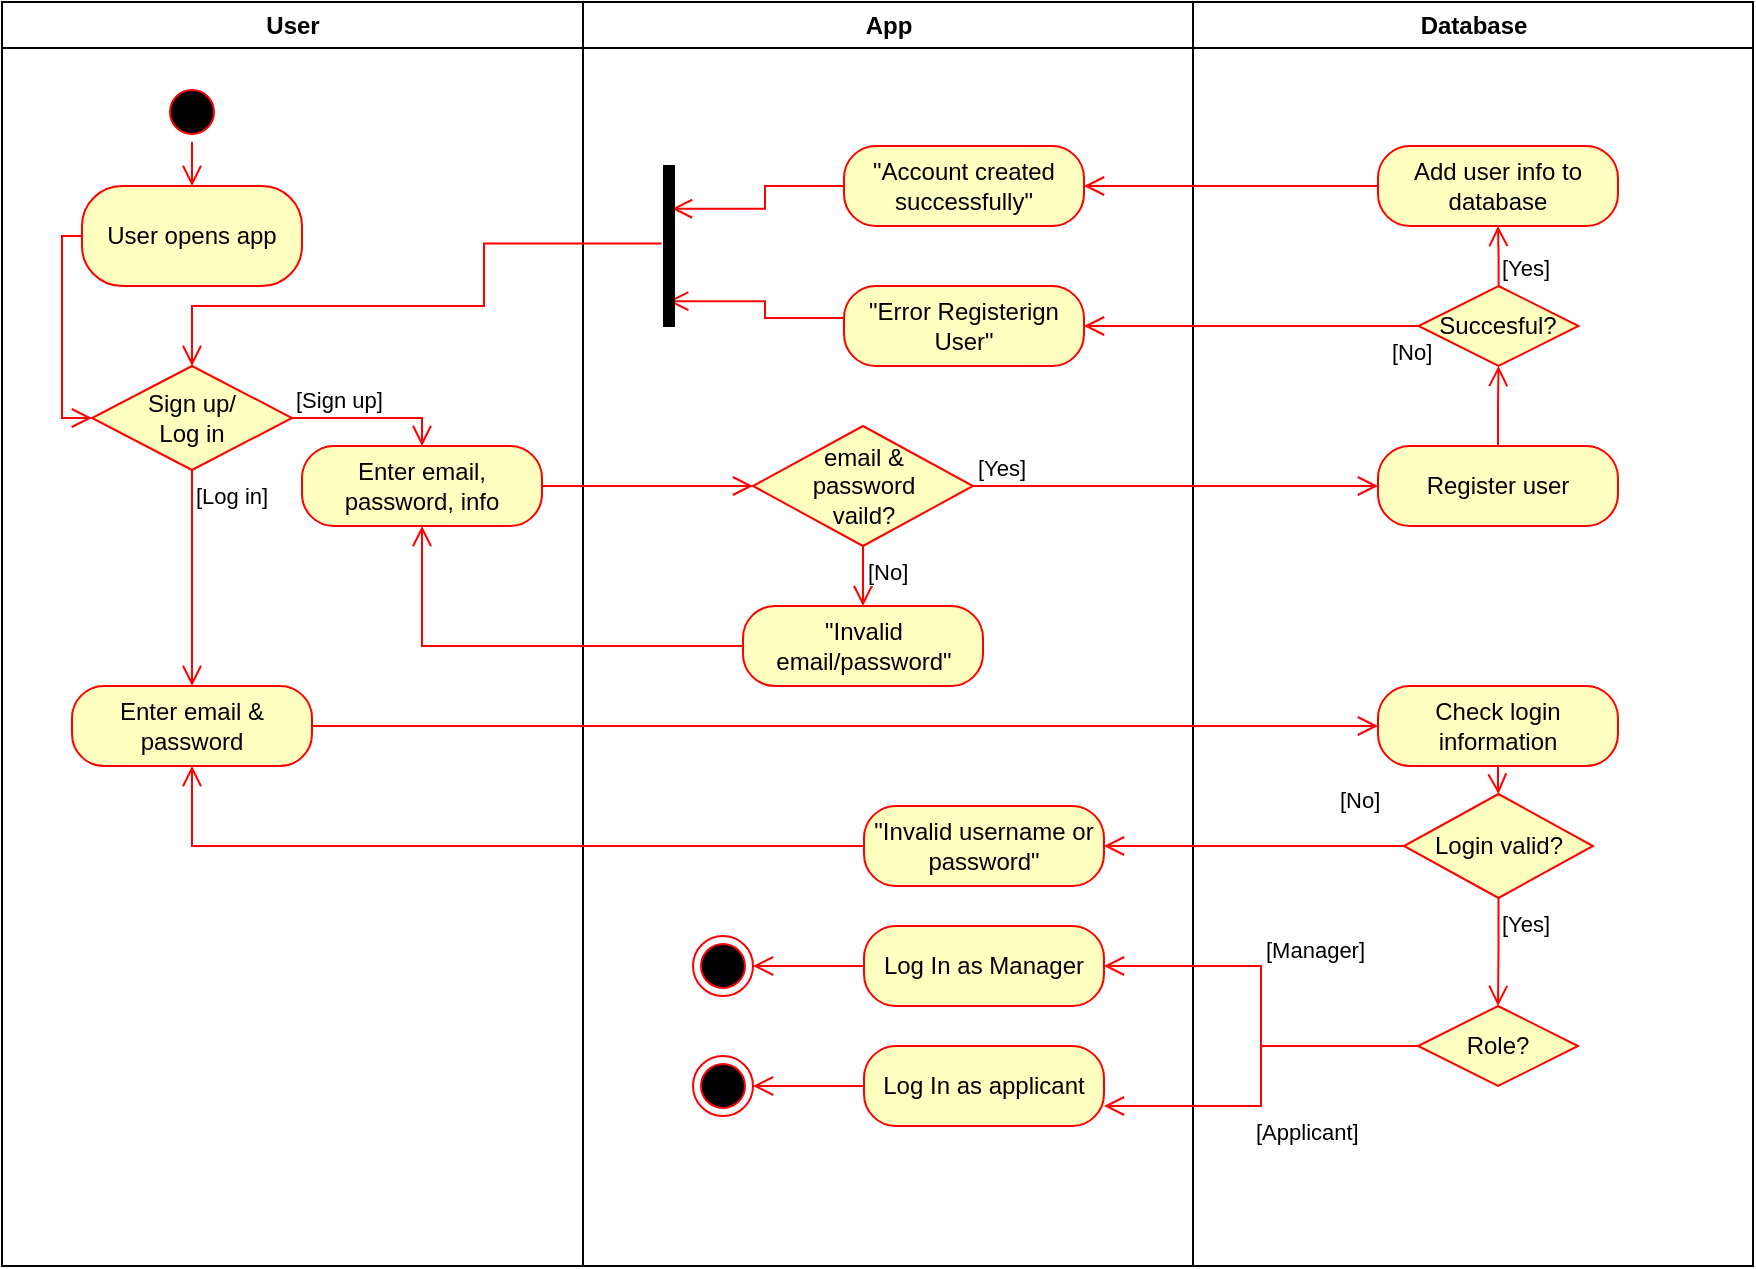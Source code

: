 <mxfile version="24.2.5" type="device">
  <diagram name="Page-1" id="e7e014a7-5840-1c2e-5031-d8a46d1fe8dd">
    <mxGraphModel dx="1290" dy="621" grid="1" gridSize="10" guides="1" tooltips="1" connect="1" arrows="1" fold="1" page="1" pageScale="1" pageWidth="1169" pageHeight="826" background="none" math="0" shadow="0">
      <root>
        <mxCell id="0" />
        <mxCell id="1" parent="0" />
        <mxCell id="2" value="User" style="swimlane;whiteSpace=wrap" parent="1" vertex="1">
          <mxGeometry x="129" y="128" width="290.5" height="632" as="geometry" />
        </mxCell>
        <mxCell id="5" value="" style="ellipse;shape=startState;fillColor=#000000;strokeColor=#ff0000;" parent="2" vertex="1">
          <mxGeometry x="80" y="40" width="30" height="30" as="geometry" />
        </mxCell>
        <mxCell id="6" value="" style="edgeStyle=elbowEdgeStyle;elbow=horizontal;verticalAlign=bottom;endArrow=open;endSize=8;strokeColor=#FF0000;endFill=1;rounded=0;exitX=0.5;exitY=1;exitDx=0;exitDy=0;" parent="2" source="5" target="7" edge="1">
          <mxGeometry x="100" y="40" as="geometry">
            <mxPoint x="115" y="110" as="targetPoint" />
            <mxPoint x="91" y="62" as="sourcePoint" />
          </mxGeometry>
        </mxCell>
        <mxCell id="7" value="User opens app" style="rounded=1;whiteSpace=wrap;html=1;arcSize=40;fontColor=#000000;fillColor=#ffffc0;strokeColor=#ff0000;" parent="2" vertex="1">
          <mxGeometry x="40" y="92" width="110" height="50" as="geometry" />
        </mxCell>
        <mxCell id="IJ_AfifvzG2OEcTAvEiw-44" value="Sign up/&lt;div&gt;Log in&lt;/div&gt;" style="rhombus;whiteSpace=wrap;html=1;fontColor=#000000;fillColor=#ffffc0;strokeColor=#ff0000;" vertex="1" parent="2">
          <mxGeometry x="45" y="182" width="100" height="52" as="geometry" />
        </mxCell>
        <mxCell id="IJ_AfifvzG2OEcTAvEiw-45" value="[Sign up]" style="edgeStyle=orthogonalEdgeStyle;html=1;align=left;verticalAlign=bottom;endArrow=open;endSize=8;strokeColor=#ff0000;rounded=0;entryX=0.5;entryY=0;entryDx=0;entryDy=0;" edge="1" source="IJ_AfifvzG2OEcTAvEiw-44" parent="2" target="IJ_AfifvzG2OEcTAvEiw-57">
          <mxGeometry x="-1" relative="1" as="geometry">
            <mxPoint x="196" y="192" as="targetPoint" />
          </mxGeometry>
        </mxCell>
        <mxCell id="IJ_AfifvzG2OEcTAvEiw-46" value="[Log in]" style="edgeStyle=orthogonalEdgeStyle;html=1;align=left;verticalAlign=top;endArrow=open;endSize=8;strokeColor=#ff0000;rounded=0;entryX=0.5;entryY=0;entryDx=0;entryDy=0;" edge="1" source="IJ_AfifvzG2OEcTAvEiw-44" parent="2" target="IJ_AfifvzG2OEcTAvEiw-49">
          <mxGeometry x="-1" relative="1" as="geometry">
            <mxPoint x="95.5" y="285" as="targetPoint" />
          </mxGeometry>
        </mxCell>
        <mxCell id="IJ_AfifvzG2OEcTAvEiw-48" value="" style="edgeStyle=orthogonalEdgeStyle;html=1;verticalAlign=bottom;endArrow=open;endSize=8;strokeColor=#ff0000;rounded=0;entryX=0;entryY=0.5;entryDx=0;entryDy=0;exitX=0;exitY=0.5;exitDx=0;exitDy=0;" edge="1" source="7" parent="2" target="IJ_AfifvzG2OEcTAvEiw-44">
          <mxGeometry relative="1" as="geometry">
            <mxPoint x="94.5" y="202" as="targetPoint" />
            <mxPoint x="94.5" y="142" as="sourcePoint" />
            <Array as="points">
              <mxPoint x="30" y="117" />
              <mxPoint x="30" y="208" />
            </Array>
          </mxGeometry>
        </mxCell>
        <mxCell id="IJ_AfifvzG2OEcTAvEiw-49" value="Enter email &amp;amp; password" style="rounded=1;whiteSpace=wrap;html=1;arcSize=40;fontColor=#000000;fillColor=#ffffc0;strokeColor=#ff0000;" vertex="1" parent="2">
          <mxGeometry x="35" y="342" width="120" height="40" as="geometry" />
        </mxCell>
        <mxCell id="IJ_AfifvzG2OEcTAvEiw-57" value="Enter email, password, info" style="rounded=1;whiteSpace=wrap;html=1;arcSize=40;fontColor=#000000;fillColor=#ffffc0;strokeColor=#ff0000;" vertex="1" parent="2">
          <mxGeometry x="150" y="222" width="120" height="40" as="geometry" />
        </mxCell>
        <mxCell id="3" value="App" style="swimlane;whiteSpace=wrap" parent="1" vertex="1">
          <mxGeometry x="419.5" y="128" width="305" height="632" as="geometry" />
        </mxCell>
        <mxCell id="IJ_AfifvzG2OEcTAvEiw-59" value="&quot;Invalid username or password&quot;" style="rounded=1;whiteSpace=wrap;html=1;arcSize=40;fontColor=#000000;fillColor=#ffffc0;strokeColor=#ff0000;" vertex="1" parent="3">
          <mxGeometry x="140.5" y="402" width="120" height="40" as="geometry" />
        </mxCell>
        <mxCell id="IJ_AfifvzG2OEcTAvEiw-66" value="Log In as Manager" style="rounded=1;whiteSpace=wrap;html=1;arcSize=40;fontColor=#000000;fillColor=#ffffc0;strokeColor=#ff0000;" vertex="1" parent="3">
          <mxGeometry x="140.5" y="462" width="120" height="40" as="geometry" />
        </mxCell>
        <mxCell id="IJ_AfifvzG2OEcTAvEiw-67" value="" style="edgeStyle=orthogonalEdgeStyle;html=1;verticalAlign=bottom;endArrow=open;endSize=8;strokeColor=#ff0000;rounded=0;entryX=1;entryY=0.5;entryDx=0;entryDy=0;" edge="1" source="IJ_AfifvzG2OEcTAvEiw-66" parent="3" target="IJ_AfifvzG2OEcTAvEiw-72">
          <mxGeometry relative="1" as="geometry">
            <mxPoint x="65" y="462" as="targetPoint" />
          </mxGeometry>
        </mxCell>
        <mxCell id="IJ_AfifvzG2OEcTAvEiw-69" value="Log In as applicant" style="rounded=1;whiteSpace=wrap;html=1;arcSize=40;fontColor=#000000;fillColor=#ffffc0;strokeColor=#ff0000;" vertex="1" parent="3">
          <mxGeometry x="140.5" y="522" width="120" height="40" as="geometry" />
        </mxCell>
        <mxCell id="IJ_AfifvzG2OEcTAvEiw-72" value="" style="ellipse;html=1;shape=endState;fillColor=#000000;strokeColor=#ff0000;" vertex="1" parent="3">
          <mxGeometry x="55" y="467" width="30" height="30" as="geometry" />
        </mxCell>
        <mxCell id="IJ_AfifvzG2OEcTAvEiw-74" value="" style="ellipse;html=1;shape=endState;fillColor=#000000;strokeColor=#ff0000;" vertex="1" parent="3">
          <mxGeometry x="55" y="527" width="30" height="30" as="geometry" />
        </mxCell>
        <mxCell id="IJ_AfifvzG2OEcTAvEiw-70" value="" style="edgeStyle=orthogonalEdgeStyle;html=1;verticalAlign=bottom;endArrow=open;endSize=8;strokeColor=#ff0000;rounded=0;entryX=1;entryY=0.5;entryDx=0;entryDy=0;" edge="1" source="IJ_AfifvzG2OEcTAvEiw-69" parent="3" target="IJ_AfifvzG2OEcTAvEiw-74">
          <mxGeometry relative="1" as="geometry">
            <mxPoint x="65" y="532" as="targetPoint" />
          </mxGeometry>
        </mxCell>
        <mxCell id="IJ_AfifvzG2OEcTAvEiw-76" value="email &amp;amp;&lt;div&gt;password&lt;/div&gt;&lt;div&gt;vaild?&lt;/div&gt;" style="rhombus;whiteSpace=wrap;html=1;fontColor=#000000;fillColor=#ffffc0;strokeColor=#ff0000;" vertex="1" parent="3">
          <mxGeometry x="85" y="212" width="110" height="60" as="geometry" />
        </mxCell>
        <mxCell id="IJ_AfifvzG2OEcTAvEiw-78" value="[No]" style="edgeStyle=orthogonalEdgeStyle;html=1;align=left;verticalAlign=top;endArrow=open;endSize=8;strokeColor=#ff0000;rounded=0;entryX=0.5;entryY=0;entryDx=0;entryDy=0;" edge="1" source="IJ_AfifvzG2OEcTAvEiw-76" parent="3" target="IJ_AfifvzG2OEcTAvEiw-81">
          <mxGeometry x="-1" relative="1" as="geometry">
            <mxPoint x="95" y="292" as="targetPoint" />
          </mxGeometry>
        </mxCell>
        <mxCell id="IJ_AfifvzG2OEcTAvEiw-81" value="&quot;Invalid email/password&quot;" style="rounded=1;whiteSpace=wrap;html=1;arcSize=40;fontColor=#000000;fillColor=#ffffc0;strokeColor=#ff0000;" vertex="1" parent="3">
          <mxGeometry x="80" y="302" width="120" height="40" as="geometry" />
        </mxCell>
        <mxCell id="IJ_AfifvzG2OEcTAvEiw-88" value="&quot;Error Registerign User&quot;" style="rounded=1;whiteSpace=wrap;html=1;arcSize=40;fontColor=#000000;fillColor=#ffffc0;strokeColor=#ff0000;" vertex="1" parent="3">
          <mxGeometry x="130.5" y="142" width="120" height="40" as="geometry" />
        </mxCell>
        <mxCell id="IJ_AfifvzG2OEcTAvEiw-89" value="" style="edgeStyle=orthogonalEdgeStyle;html=1;verticalAlign=bottom;endArrow=open;endSize=8;strokeColor=#ff0000;rounded=0;entryX=0.42;entryY=0.845;entryDx=0;entryDy=0;entryPerimeter=0;" edge="1" source="IJ_AfifvzG2OEcTAvEiw-88" parent="3" target="IJ_AfifvzG2OEcTAvEiw-103">
          <mxGeometry relative="1" as="geometry">
            <mxPoint x="100.5" y="172" as="targetPoint" />
            <Array as="points">
              <mxPoint x="91" y="158" />
              <mxPoint x="91" y="150" />
            </Array>
          </mxGeometry>
        </mxCell>
        <mxCell id="IJ_AfifvzG2OEcTAvEiw-95" value="&quot;Account created successfully&quot;" style="rounded=1;whiteSpace=wrap;html=1;arcSize=40;fontColor=#000000;fillColor=#ffffc0;strokeColor=#ff0000;" vertex="1" parent="3">
          <mxGeometry x="130.5" y="72" width="120" height="40" as="geometry" />
        </mxCell>
        <mxCell id="IJ_AfifvzG2OEcTAvEiw-96" value="" style="edgeStyle=orthogonalEdgeStyle;html=1;verticalAlign=bottom;endArrow=open;endSize=8;strokeColor=#ff0000;rounded=0;entryX=0.8;entryY=0.267;entryDx=0;entryDy=0;entryPerimeter=0;" edge="1" source="IJ_AfifvzG2OEcTAvEiw-95" parent="3" target="IJ_AfifvzG2OEcTAvEiw-103">
          <mxGeometry relative="1" as="geometry">
            <mxPoint x="44.9" y="64.75" as="targetPoint" />
            <Array as="points">
              <mxPoint x="91" y="92" />
              <mxPoint x="91" y="103" />
            </Array>
          </mxGeometry>
        </mxCell>
        <mxCell id="IJ_AfifvzG2OEcTAvEiw-103" value="" style="html=1;points=[];perimeter=orthogonalPerimeter;fillColor=strokeColor;" vertex="1" parent="3">
          <mxGeometry x="40.5" y="82" width="5" height="80" as="geometry" />
        </mxCell>
        <mxCell id="4" value="Database" style="swimlane;whiteSpace=wrap" parent="1" vertex="1">
          <mxGeometry x="724.5" y="128" width="280" height="632" as="geometry" />
        </mxCell>
        <mxCell id="IJ_AfifvzG2OEcTAvEiw-52" value="Check login information" style="rounded=1;whiteSpace=wrap;html=1;arcSize=40;fontColor=#000000;fillColor=#ffffc0;strokeColor=#ff0000;" vertex="1" parent="4">
          <mxGeometry x="92.5" y="342" width="120" height="40" as="geometry" />
        </mxCell>
        <mxCell id="IJ_AfifvzG2OEcTAvEiw-53" value="" style="edgeStyle=orthogonalEdgeStyle;html=1;verticalAlign=bottom;endArrow=open;endSize=8;strokeColor=#ff0000;rounded=0;entryX=0.5;entryY=0;entryDx=0;entryDy=0;" edge="1" source="IJ_AfifvzG2OEcTAvEiw-52" parent="4" target="IJ_AfifvzG2OEcTAvEiw-54">
          <mxGeometry relative="1" as="geometry">
            <mxPoint x="135.5" y="352" as="targetPoint" />
          </mxGeometry>
        </mxCell>
        <mxCell id="IJ_AfifvzG2OEcTAvEiw-54" value="Login valid?" style="rhombus;whiteSpace=wrap;html=1;fontColor=#000000;fillColor=#ffffc0;strokeColor=#ff0000;" vertex="1" parent="4">
          <mxGeometry x="105.5" y="396" width="94.5" height="52" as="geometry" />
        </mxCell>
        <mxCell id="IJ_AfifvzG2OEcTAvEiw-56" value="[Yes]" style="edgeStyle=orthogonalEdgeStyle;html=1;align=left;verticalAlign=top;endArrow=open;endSize=8;strokeColor=#ff0000;rounded=0;entryX=0.5;entryY=0;entryDx=0;entryDy=0;" edge="1" source="IJ_AfifvzG2OEcTAvEiw-54" parent="4" target="IJ_AfifvzG2OEcTAvEiw-63">
          <mxGeometry x="-1" relative="1" as="geometry">
            <mxPoint x="135.5" y="432" as="targetPoint" />
          </mxGeometry>
        </mxCell>
        <mxCell id="IJ_AfifvzG2OEcTAvEiw-63" value="Role?" style="rhombus;whiteSpace=wrap;html=1;fontColor=#000000;fillColor=#ffffc0;strokeColor=#ff0000;" vertex="1" parent="4">
          <mxGeometry x="112.5" y="502" width="80" height="40" as="geometry" />
        </mxCell>
        <mxCell id="IJ_AfifvzG2OEcTAvEiw-83" value="Register user" style="rounded=1;whiteSpace=wrap;html=1;arcSize=40;fontColor=#000000;fillColor=#ffffc0;strokeColor=#ff0000;" vertex="1" parent="4">
          <mxGeometry x="92.5" y="222" width="120" height="40" as="geometry" />
        </mxCell>
        <mxCell id="IJ_AfifvzG2OEcTAvEiw-84" value="" style="edgeStyle=orthogonalEdgeStyle;html=1;verticalAlign=bottom;endArrow=open;endSize=8;strokeColor=#ff0000;rounded=0;entryX=0.5;entryY=1;entryDx=0;entryDy=0;" edge="1" source="IJ_AfifvzG2OEcTAvEiw-83" parent="4" target="IJ_AfifvzG2OEcTAvEiw-85">
          <mxGeometry relative="1" as="geometry">
            <mxPoint x="152.5" y="312" as="targetPoint" />
          </mxGeometry>
        </mxCell>
        <mxCell id="IJ_AfifvzG2OEcTAvEiw-85" value="Succesful?" style="rhombus;whiteSpace=wrap;html=1;fontColor=#000000;fillColor=#ffffc0;strokeColor=#ff0000;" vertex="1" parent="4">
          <mxGeometry x="112.75" y="142" width="80" height="40" as="geometry" />
        </mxCell>
        <mxCell id="IJ_AfifvzG2OEcTAvEiw-86" value="[Yes]" style="edgeStyle=orthogonalEdgeStyle;html=1;align=left;verticalAlign=bottom;endArrow=open;endSize=8;strokeColor=#ff0000;rounded=0;entryX=0.5;entryY=1;entryDx=0;entryDy=0;" edge="1" source="IJ_AfifvzG2OEcTAvEiw-85" parent="4" target="IJ_AfifvzG2OEcTAvEiw-92">
          <mxGeometry x="-1" relative="1" as="geometry">
            <mxPoint x="152.5" y="92" as="targetPoint" />
          </mxGeometry>
        </mxCell>
        <mxCell id="IJ_AfifvzG2OEcTAvEiw-92" value="Add user info to database" style="rounded=1;whiteSpace=wrap;html=1;arcSize=40;fontColor=#000000;fillColor=#ffffc0;strokeColor=#ff0000;" vertex="1" parent="4">
          <mxGeometry x="92.5" y="72" width="120" height="40" as="geometry" />
        </mxCell>
        <mxCell id="IJ_AfifvzG2OEcTAvEiw-55" value="[No]" style="edgeStyle=orthogonalEdgeStyle;html=1;align=left;verticalAlign=bottom;endArrow=open;endSize=8;strokeColor=#ff0000;rounded=0;entryX=1;entryY=0.5;entryDx=0;entryDy=0;" edge="1" source="IJ_AfifvzG2OEcTAvEiw-54" parent="1" target="IJ_AfifvzG2OEcTAvEiw-59">
          <mxGeometry x="-0.545" y="-14" relative="1" as="geometry">
            <mxPoint x="630" y="474" as="targetPoint" />
            <mxPoint as="offset" />
          </mxGeometry>
        </mxCell>
        <mxCell id="IJ_AfifvzG2OEcTAvEiw-60" value="" style="edgeStyle=orthogonalEdgeStyle;html=1;verticalAlign=bottom;endArrow=open;endSize=8;strokeColor=#ff0000;rounded=0;entryX=0.5;entryY=1;entryDx=0;entryDy=0;" edge="1" source="IJ_AfifvzG2OEcTAvEiw-59" parent="1" target="IJ_AfifvzG2OEcTAvEiw-49">
          <mxGeometry relative="1" as="geometry">
            <mxPoint x="565" y="540" as="targetPoint" />
          </mxGeometry>
        </mxCell>
        <mxCell id="IJ_AfifvzG2OEcTAvEiw-65" value="[Applicant]" style="edgeStyle=orthogonalEdgeStyle;html=1;align=left;verticalAlign=top;endArrow=open;endSize=8;strokeColor=#ff0000;rounded=0;entryX=1;entryY=0.75;entryDx=0;entryDy=0;" edge="1" source="IJ_AfifvzG2OEcTAvEiw-63" parent="1" target="IJ_AfifvzG2OEcTAvEiw-69">
          <mxGeometry x="0.22" relative="1" as="geometry">
            <mxPoint x="870" y="650" as="targetPoint" />
            <mxPoint x="1" as="offset" />
          </mxGeometry>
        </mxCell>
        <mxCell id="IJ_AfifvzG2OEcTAvEiw-64" value="[Manager]" style="edgeStyle=orthogonalEdgeStyle;html=1;align=left;verticalAlign=bottom;endArrow=open;endSize=8;strokeColor=#ff0000;rounded=0;entryX=1;entryY=0.5;entryDx=0;entryDy=0;" edge="1" source="IJ_AfifvzG2OEcTAvEiw-63" parent="1" target="IJ_AfifvzG2OEcTAvEiw-66">
          <mxGeometry x="0.194" relative="1" as="geometry">
            <mxPoint x="650" y="600" as="targetPoint" />
            <mxPoint as="offset" />
          </mxGeometry>
        </mxCell>
        <mxCell id="IJ_AfifvzG2OEcTAvEiw-50" value="" style="edgeStyle=orthogonalEdgeStyle;html=1;verticalAlign=bottom;endArrow=open;endSize=8;strokeColor=#ff0000;rounded=0;entryX=0;entryY=0.5;entryDx=0;entryDy=0;" edge="1" source="IJ_AfifvzG2OEcTAvEiw-49" parent="1" target="IJ_AfifvzG2OEcTAvEiw-52">
          <mxGeometry relative="1" as="geometry">
            <mxPoint x="800" y="400" as="targetPoint" />
          </mxGeometry>
        </mxCell>
        <mxCell id="IJ_AfifvzG2OEcTAvEiw-58" value="" style="edgeStyle=orthogonalEdgeStyle;html=1;verticalAlign=bottom;endArrow=open;endSize=8;strokeColor=#ff0000;rounded=0;entryX=0;entryY=0.5;entryDx=0;entryDy=0;" edge="1" source="IJ_AfifvzG2OEcTAvEiw-57" parent="1" target="IJ_AfifvzG2OEcTAvEiw-76">
          <mxGeometry relative="1" as="geometry">
            <mxPoint x="520" y="360" as="targetPoint" />
          </mxGeometry>
        </mxCell>
        <mxCell id="IJ_AfifvzG2OEcTAvEiw-82" value="" style="edgeStyle=orthogonalEdgeStyle;html=1;verticalAlign=bottom;endArrow=open;endSize=8;strokeColor=#ff0000;rounded=0;entryX=0.5;entryY=1;entryDx=0;entryDy=0;" edge="1" source="IJ_AfifvzG2OEcTAvEiw-81" parent="1" target="IJ_AfifvzG2OEcTAvEiw-57">
          <mxGeometry relative="1" as="geometry">
            <mxPoint x="690" y="513" as="targetPoint" />
          </mxGeometry>
        </mxCell>
        <mxCell id="IJ_AfifvzG2OEcTAvEiw-77" value="[Yes]" style="edgeStyle=orthogonalEdgeStyle;html=1;align=left;verticalAlign=bottom;endArrow=open;endSize=8;strokeColor=#ff0000;rounded=0;entryX=0;entryY=0.5;entryDx=0;entryDy=0;" edge="1" source="IJ_AfifvzG2OEcTAvEiw-76" parent="1" target="IJ_AfifvzG2OEcTAvEiw-83">
          <mxGeometry x="-1" relative="1" as="geometry">
            <mxPoint x="699.5" y="360" as="targetPoint" />
          </mxGeometry>
        </mxCell>
        <mxCell id="IJ_AfifvzG2OEcTAvEiw-87" value="[No]" style="edgeStyle=orthogonalEdgeStyle;html=1;align=left;verticalAlign=top;endArrow=open;endSize=8;strokeColor=#ff0000;rounded=0;entryX=1;entryY=0.5;entryDx=0;entryDy=0;" edge="1" source="IJ_AfifvzG2OEcTAvEiw-85" parent="1" target="IJ_AfifvzG2OEcTAvEiw-88">
          <mxGeometry x="-0.82" relative="1" as="geometry">
            <mxPoint x="640" y="330" as="targetPoint" />
            <Array as="points">
              <mxPoint x="780" y="290" />
              <mxPoint x="780" y="290" />
            </Array>
            <mxPoint as="offset" />
          </mxGeometry>
        </mxCell>
        <mxCell id="IJ_AfifvzG2OEcTAvEiw-93" value="" style="edgeStyle=orthogonalEdgeStyle;html=1;verticalAlign=bottom;endArrow=open;endSize=8;strokeColor=#ff0000;rounded=0;entryX=1;entryY=0.5;entryDx=0;entryDy=0;" edge="1" source="IJ_AfifvzG2OEcTAvEiw-92" parent="1" target="IJ_AfifvzG2OEcTAvEiw-95">
          <mxGeometry relative="1" as="geometry">
            <mxPoint x="690" y="190" as="targetPoint" />
          </mxGeometry>
        </mxCell>
        <mxCell id="IJ_AfifvzG2OEcTAvEiw-101" value="" style="edgeStyle=orthogonalEdgeStyle;html=1;verticalAlign=bottom;endArrow=open;endSize=8;strokeColor=#ff0000;rounded=0;entryX=0.5;entryY=0;entryDx=0;entryDy=0;exitX=-0.24;exitY=0.485;exitDx=0;exitDy=0;exitPerimeter=0;" edge="1" parent="1" source="IJ_AfifvzG2OEcTAvEiw-103" target="IJ_AfifvzG2OEcTAvEiw-44">
          <mxGeometry relative="1" as="geometry">
            <mxPoint x="276" y="183" as="targetPoint" />
            <mxPoint x="456.4" y="242.25" as="sourcePoint" />
            <Array as="points">
              <mxPoint x="370" y="249" />
              <mxPoint x="370" y="280" />
              <mxPoint x="224" y="280" />
            </Array>
          </mxGeometry>
        </mxCell>
      </root>
    </mxGraphModel>
  </diagram>
</mxfile>
